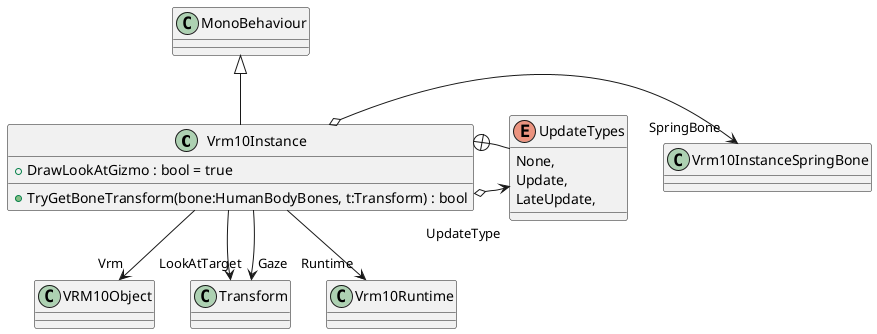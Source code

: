 @startuml
class Vrm10Instance {
    + DrawLookAtGizmo : bool = true
    + TryGetBoneTransform(bone:HumanBodyBones, t:Transform) : bool
}
enum UpdateTypes {
    None,
    Update,
    LateUpdate,
}
MonoBehaviour <|-- Vrm10Instance
Vrm10Instance --> "Vrm" VRM10Object
Vrm10Instance o-> "SpringBone" Vrm10InstanceSpringBone
Vrm10Instance o-> "UpdateType" UpdateTypes
Vrm10Instance --> "LookAtTarget" Transform
Vrm10Instance --> "Runtime" Vrm10Runtime
Vrm10Instance --> "Gaze" Transform
Vrm10Instance +-- UpdateTypes
@enduml

